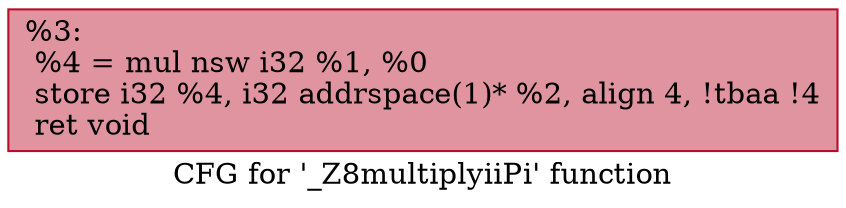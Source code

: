 digraph "CFG for '_Z8multiplyiiPi' function" {
	label="CFG for '_Z8multiplyiiPi' function";

	Node0x53379b0 [shape=record,color="#b70d28ff", style=filled, fillcolor="#b70d2870",label="{%3:\l  %4 = mul nsw i32 %1, %0\l  store i32 %4, i32 addrspace(1)* %2, align 4, !tbaa !4\l  ret void\l}"];
}
